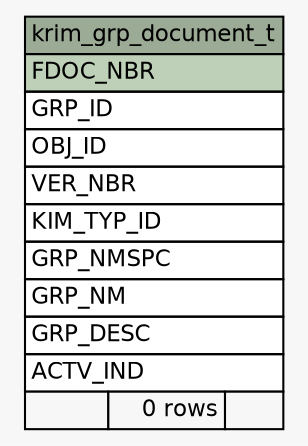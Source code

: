 // dot 2.28.0 on Mac OS X 10.7.2
// SchemaSpy rev 590
digraph "krim_grp_document_t" {
  graph [
    rankdir="RL"
    bgcolor="#f7f7f7"
    nodesep="0.18"
    ranksep="0.46"
    fontname="Helvetica"
    fontsize="11"
  ];
  node [
    fontname="Helvetica"
    fontsize="11"
    shape="plaintext"
  ];
  edge [
    arrowsize="0.8"
  ];
  "krim_grp_document_t" [
    label=<
    <TABLE BORDER="0" CELLBORDER="1" CELLSPACING="0" BGCOLOR="#ffffff">
      <TR><TD COLSPAN="3" BGCOLOR="#9bab96" ALIGN="CENTER">krim_grp_document_t</TD></TR>
      <TR><TD PORT="FDOC_NBR" COLSPAN="3" BGCOLOR="#bed1b8" ALIGN="LEFT">FDOC_NBR</TD></TR>
      <TR><TD PORT="GRP_ID" COLSPAN="3" ALIGN="LEFT">GRP_ID</TD></TR>
      <TR><TD PORT="OBJ_ID" COLSPAN="3" ALIGN="LEFT">OBJ_ID</TD></TR>
      <TR><TD PORT="VER_NBR" COLSPAN="3" ALIGN="LEFT">VER_NBR</TD></TR>
      <TR><TD PORT="KIM_TYP_ID" COLSPAN="3" ALIGN="LEFT">KIM_TYP_ID</TD></TR>
      <TR><TD PORT="GRP_NMSPC" COLSPAN="3" ALIGN="LEFT">GRP_NMSPC</TD></TR>
      <TR><TD PORT="GRP_NM" COLSPAN="3" ALIGN="LEFT">GRP_NM</TD></TR>
      <TR><TD PORT="GRP_DESC" COLSPAN="3" ALIGN="LEFT">GRP_DESC</TD></TR>
      <TR><TD PORT="ACTV_IND" COLSPAN="3" ALIGN="LEFT">ACTV_IND</TD></TR>
      <TR><TD ALIGN="LEFT" BGCOLOR="#f7f7f7">  </TD><TD ALIGN="RIGHT" BGCOLOR="#f7f7f7">0 rows</TD><TD ALIGN="RIGHT" BGCOLOR="#f7f7f7">  </TD></TR>
    </TABLE>>
    URL="tables/krim_grp_document_t.html"
    tooltip="krim_grp_document_t"
  ];
}
